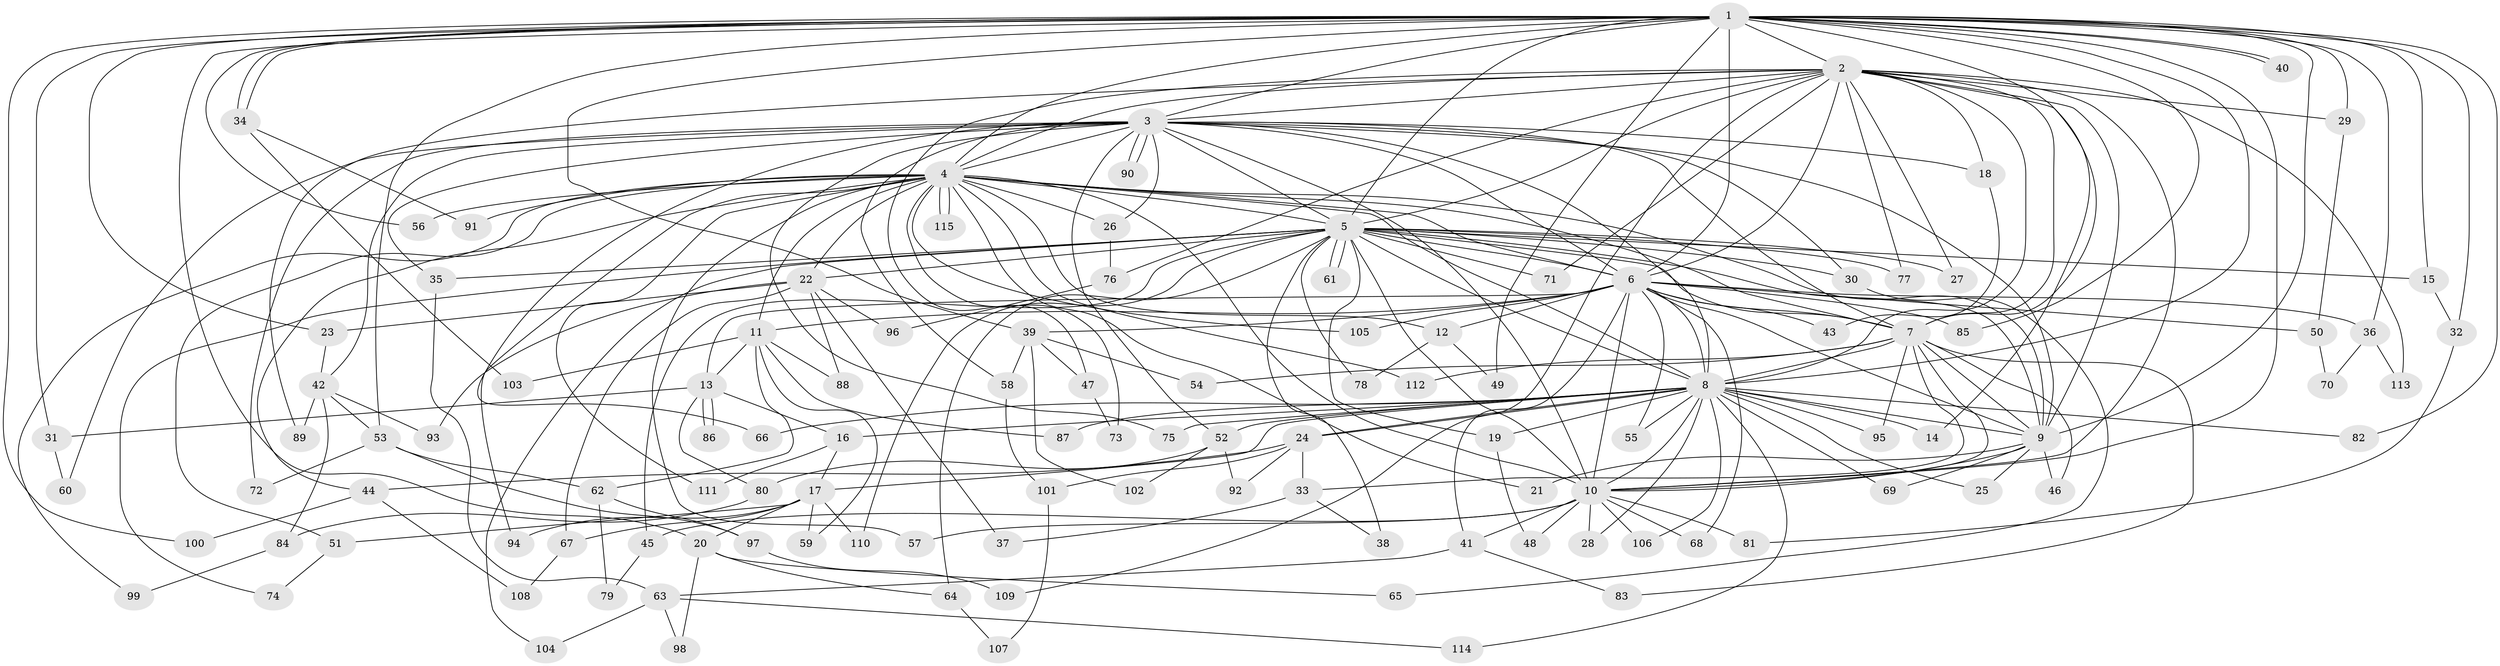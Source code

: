 // Generated by graph-tools (version 1.1) at 2025/25/03/09/25 03:25:36]
// undirected, 115 vertices, 255 edges
graph export_dot {
graph [start="1"]
  node [color=gray90,style=filled];
  1;
  2;
  3;
  4;
  5;
  6;
  7;
  8;
  9;
  10;
  11;
  12;
  13;
  14;
  15;
  16;
  17;
  18;
  19;
  20;
  21;
  22;
  23;
  24;
  25;
  26;
  27;
  28;
  29;
  30;
  31;
  32;
  33;
  34;
  35;
  36;
  37;
  38;
  39;
  40;
  41;
  42;
  43;
  44;
  45;
  46;
  47;
  48;
  49;
  50;
  51;
  52;
  53;
  54;
  55;
  56;
  57;
  58;
  59;
  60;
  61;
  62;
  63;
  64;
  65;
  66;
  67;
  68;
  69;
  70;
  71;
  72;
  73;
  74;
  75;
  76;
  77;
  78;
  79;
  80;
  81;
  82;
  83;
  84;
  85;
  86;
  87;
  88;
  89;
  90;
  91;
  92;
  93;
  94;
  95;
  96;
  97;
  98;
  99;
  100;
  101;
  102;
  103;
  104;
  105;
  106;
  107;
  108;
  109;
  110;
  111;
  112;
  113;
  114;
  115;
  1 -- 2;
  1 -- 3;
  1 -- 4;
  1 -- 5;
  1 -- 6;
  1 -- 7;
  1 -- 8;
  1 -- 9;
  1 -- 10;
  1 -- 15;
  1 -- 20;
  1 -- 23;
  1 -- 29;
  1 -- 31;
  1 -- 32;
  1 -- 34;
  1 -- 34;
  1 -- 36;
  1 -- 39;
  1 -- 40;
  1 -- 40;
  1 -- 49;
  1 -- 53;
  1 -- 56;
  1 -- 82;
  1 -- 85;
  1 -- 100;
  2 -- 3;
  2 -- 4;
  2 -- 5;
  2 -- 6;
  2 -- 7;
  2 -- 8;
  2 -- 9;
  2 -- 10;
  2 -- 14;
  2 -- 18;
  2 -- 27;
  2 -- 29;
  2 -- 47;
  2 -- 71;
  2 -- 76;
  2 -- 77;
  2 -- 89;
  2 -- 109;
  2 -- 113;
  3 -- 4;
  3 -- 5;
  3 -- 6;
  3 -- 7;
  3 -- 8;
  3 -- 9;
  3 -- 10;
  3 -- 18;
  3 -- 26;
  3 -- 30;
  3 -- 35;
  3 -- 42;
  3 -- 52;
  3 -- 58;
  3 -- 60;
  3 -- 66;
  3 -- 72;
  3 -- 75;
  3 -- 90;
  3 -- 90;
  4 -- 5;
  4 -- 6;
  4 -- 7;
  4 -- 8;
  4 -- 9;
  4 -- 10;
  4 -- 11;
  4 -- 12;
  4 -- 21;
  4 -- 22;
  4 -- 26;
  4 -- 44;
  4 -- 51;
  4 -- 56;
  4 -- 57;
  4 -- 73;
  4 -- 91;
  4 -- 94;
  4 -- 99;
  4 -- 105;
  4 -- 111;
  4 -- 112;
  4 -- 115;
  4 -- 115;
  5 -- 6;
  5 -- 7;
  5 -- 8;
  5 -- 9;
  5 -- 10;
  5 -- 15;
  5 -- 19;
  5 -- 22;
  5 -- 27;
  5 -- 30;
  5 -- 35;
  5 -- 38;
  5 -- 45;
  5 -- 61;
  5 -- 61;
  5 -- 64;
  5 -- 71;
  5 -- 74;
  5 -- 77;
  5 -- 78;
  5 -- 104;
  5 -- 110;
  6 -- 7;
  6 -- 8;
  6 -- 9;
  6 -- 10;
  6 -- 11;
  6 -- 12;
  6 -- 13;
  6 -- 36;
  6 -- 39;
  6 -- 41;
  6 -- 43;
  6 -- 50;
  6 -- 55;
  6 -- 68;
  6 -- 85;
  6 -- 105;
  7 -- 8;
  7 -- 9;
  7 -- 10;
  7 -- 33;
  7 -- 46;
  7 -- 54;
  7 -- 83;
  7 -- 95;
  7 -- 112;
  8 -- 9;
  8 -- 10;
  8 -- 14;
  8 -- 16;
  8 -- 17;
  8 -- 19;
  8 -- 24;
  8 -- 24;
  8 -- 25;
  8 -- 28;
  8 -- 52;
  8 -- 55;
  8 -- 66;
  8 -- 69;
  8 -- 75;
  8 -- 82;
  8 -- 87;
  8 -- 95;
  8 -- 106;
  8 -- 114;
  9 -- 10;
  9 -- 21;
  9 -- 25;
  9 -- 46;
  9 -- 69;
  10 -- 28;
  10 -- 41;
  10 -- 45;
  10 -- 48;
  10 -- 57;
  10 -- 68;
  10 -- 81;
  10 -- 106;
  11 -- 13;
  11 -- 59;
  11 -- 62;
  11 -- 87;
  11 -- 88;
  11 -- 103;
  12 -- 49;
  12 -- 78;
  13 -- 16;
  13 -- 31;
  13 -- 80;
  13 -- 86;
  13 -- 86;
  15 -- 32;
  16 -- 17;
  16 -- 111;
  17 -- 20;
  17 -- 51;
  17 -- 59;
  17 -- 67;
  17 -- 94;
  17 -- 110;
  18 -- 43;
  19 -- 48;
  20 -- 64;
  20 -- 65;
  20 -- 98;
  22 -- 23;
  22 -- 37;
  22 -- 67;
  22 -- 88;
  22 -- 93;
  22 -- 96;
  23 -- 42;
  24 -- 33;
  24 -- 44;
  24 -- 92;
  24 -- 101;
  26 -- 76;
  29 -- 50;
  30 -- 65;
  31 -- 60;
  32 -- 81;
  33 -- 37;
  33 -- 38;
  34 -- 91;
  34 -- 103;
  35 -- 63;
  36 -- 70;
  36 -- 113;
  39 -- 47;
  39 -- 54;
  39 -- 58;
  39 -- 102;
  41 -- 63;
  41 -- 83;
  42 -- 53;
  42 -- 84;
  42 -- 89;
  42 -- 93;
  44 -- 100;
  44 -- 108;
  45 -- 79;
  47 -- 73;
  50 -- 70;
  51 -- 74;
  52 -- 80;
  52 -- 92;
  52 -- 102;
  53 -- 62;
  53 -- 72;
  53 -- 97;
  58 -- 101;
  62 -- 79;
  62 -- 97;
  63 -- 98;
  63 -- 104;
  63 -- 114;
  64 -- 107;
  67 -- 108;
  76 -- 96;
  80 -- 84;
  84 -- 99;
  97 -- 109;
  101 -- 107;
}
